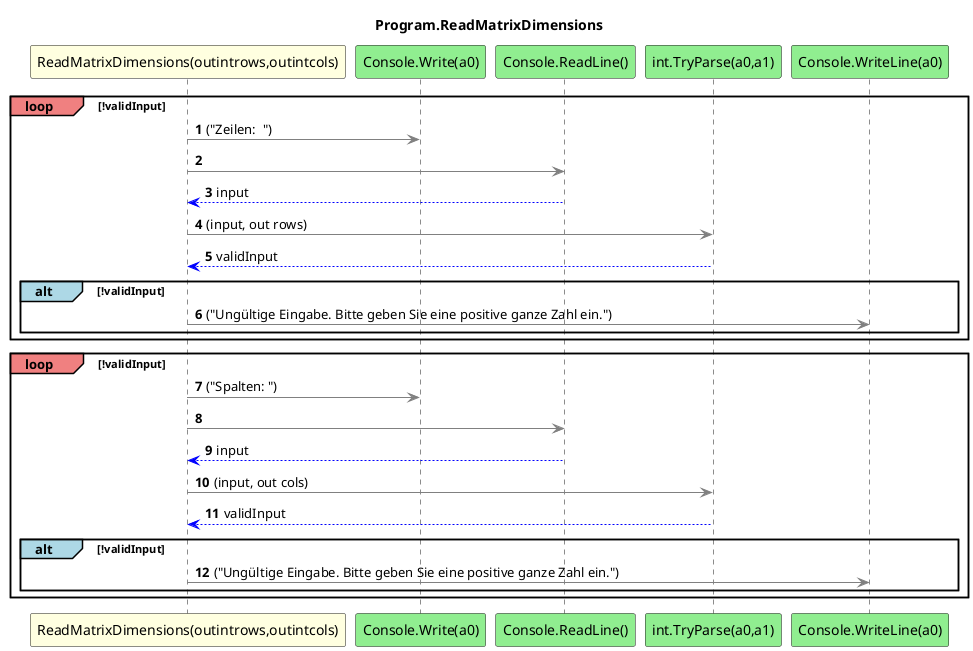 @startuml Program.ReadMatrixDimensions
title Program.ReadMatrixDimensions
participant "ReadMatrixDimensions(outintrows,outintcols)" as ReadMatrixDimensions_p0_p1 #LightYellow
participant "Console.Write(a0)" as Console_Write_a0 #LightGreen
participant "Console.ReadLine()" as Console_ReadLine #LightGreen
participant "int.TryParse(a0,a1)" as int_TryParse_a0_a1 #LightGreen
participant "Console.WriteLine(a0)" as Console_WriteLine_a0 #LightGreen
autonumber
loop#LightCoral !validInput
    ReadMatrixDimensions_p0_p1 -[#grey]> Console_Write_a0 : ("Zeilen:  ")
    ReadMatrixDimensions_p0_p1 -[#grey]> Console_ReadLine
    Console_ReadLine -[#blue]-> ReadMatrixDimensions_p0_p1 : input
    ReadMatrixDimensions_p0_p1 -[#grey]> int_TryParse_a0_a1 : (input, out rows)
    int_TryParse_a0_a1 -[#blue]-> ReadMatrixDimensions_p0_p1 : validInput
    alt#LightBlue !validInput
        ReadMatrixDimensions_p0_p1 -[#grey]> Console_WriteLine_a0 : ("Ungültige Eingabe. Bitte geben Sie eine positive ganze Zahl ein.")
    end
end
loop#LightCoral !validInput
    ReadMatrixDimensions_p0_p1 -[#grey]> Console_Write_a0 : ("Spalten: ")
    ReadMatrixDimensions_p0_p1 -[#grey]> Console_ReadLine
    Console_ReadLine -[#blue]-> ReadMatrixDimensions_p0_p1 : input
    ReadMatrixDimensions_p0_p1 -[#grey]> int_TryParse_a0_a1 : (input, out cols)
    int_TryParse_a0_a1 -[#blue]-> ReadMatrixDimensions_p0_p1 : validInput
    alt#LightBlue !validInput
        ReadMatrixDimensions_p0_p1 -[#grey]> Console_WriteLine_a0 : ("Ungültige Eingabe. Bitte geben Sie eine positive ganze Zahl ein.")
    end
end
@enduml
